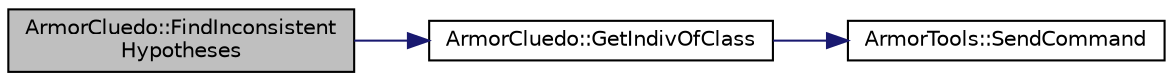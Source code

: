digraph "ArmorCluedo::FindInconsistentHypotheses"
{
 // LATEX_PDF_SIZE
  edge [fontname="Helvetica",fontsize="10",labelfontname="Helvetica",labelfontsize="10"];
  node [fontname="Helvetica",fontsize="10",shape=record];
  rankdir="LR";
  Node1 [label="ArmorCluedo::FindInconsistent\lHypotheses",height=0.2,width=0.4,color="black", fillcolor="grey75", style="filled", fontcolor="black",tooltip="find all the inconsistent hypotheses"];
  Node1 -> Node2 [color="midnightblue",fontsize="10",style="solid",fontname="Helvetica"];
  Node2 [label="ArmorCluedo::GetIndivOfClass",height=0.2,width=0.4,color="black", fillcolor="white", style="filled",URL="$a00191_afef8229a755f495f008bfe4630a745fa.html#afef8229a755f495f008bfe4630a745fa",tooltip="find the individuals belonging to a class"];
  Node2 -> Node3 [color="midnightblue",fontsize="10",style="solid",fontname="Helvetica"];
  Node3 [label="ArmorTools::SendCommand",height=0.2,width=0.4,color="black", fillcolor="white", style="filled",URL="$a00195_a6033ed90283ec6c78a2bc2b0106d0461.html#a6033ed90283ec6c78a2bc2b0106d0461",tooltip="fill in a command and send it to aRMOR"];
}
